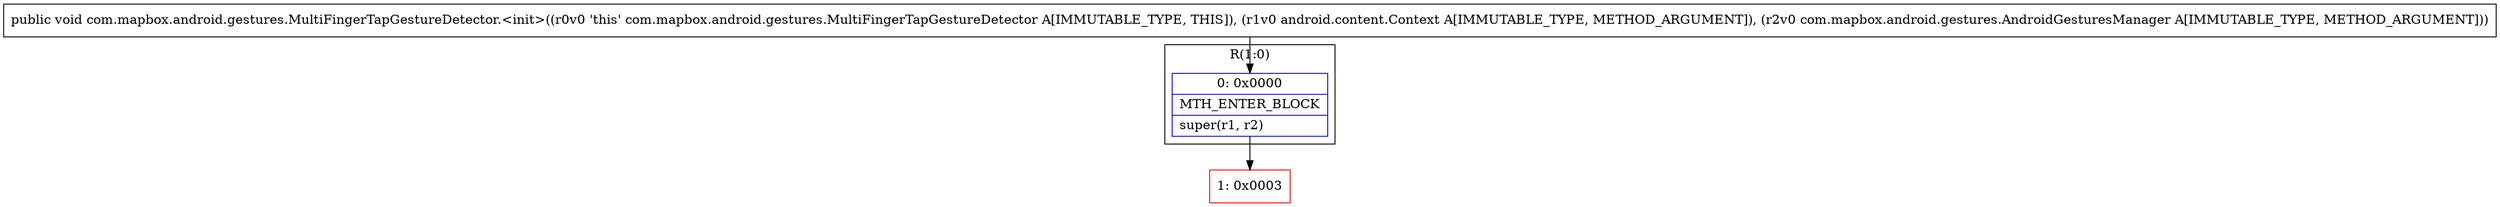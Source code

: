 digraph "CFG forcom.mapbox.android.gestures.MultiFingerTapGestureDetector.\<init\>(Landroid\/content\/Context;Lcom\/mapbox\/android\/gestures\/AndroidGesturesManager;)V" {
subgraph cluster_Region_1338757568 {
label = "R(1:0)";
node [shape=record,color=blue];
Node_0 [shape=record,label="{0\:\ 0x0000|MTH_ENTER_BLOCK\l|super(r1, r2)\l}"];
}
Node_1 [shape=record,color=red,label="{1\:\ 0x0003}"];
MethodNode[shape=record,label="{public void com.mapbox.android.gestures.MultiFingerTapGestureDetector.\<init\>((r0v0 'this' com.mapbox.android.gestures.MultiFingerTapGestureDetector A[IMMUTABLE_TYPE, THIS]), (r1v0 android.content.Context A[IMMUTABLE_TYPE, METHOD_ARGUMENT]), (r2v0 com.mapbox.android.gestures.AndroidGesturesManager A[IMMUTABLE_TYPE, METHOD_ARGUMENT])) }"];
MethodNode -> Node_0;
Node_0 -> Node_1;
}

